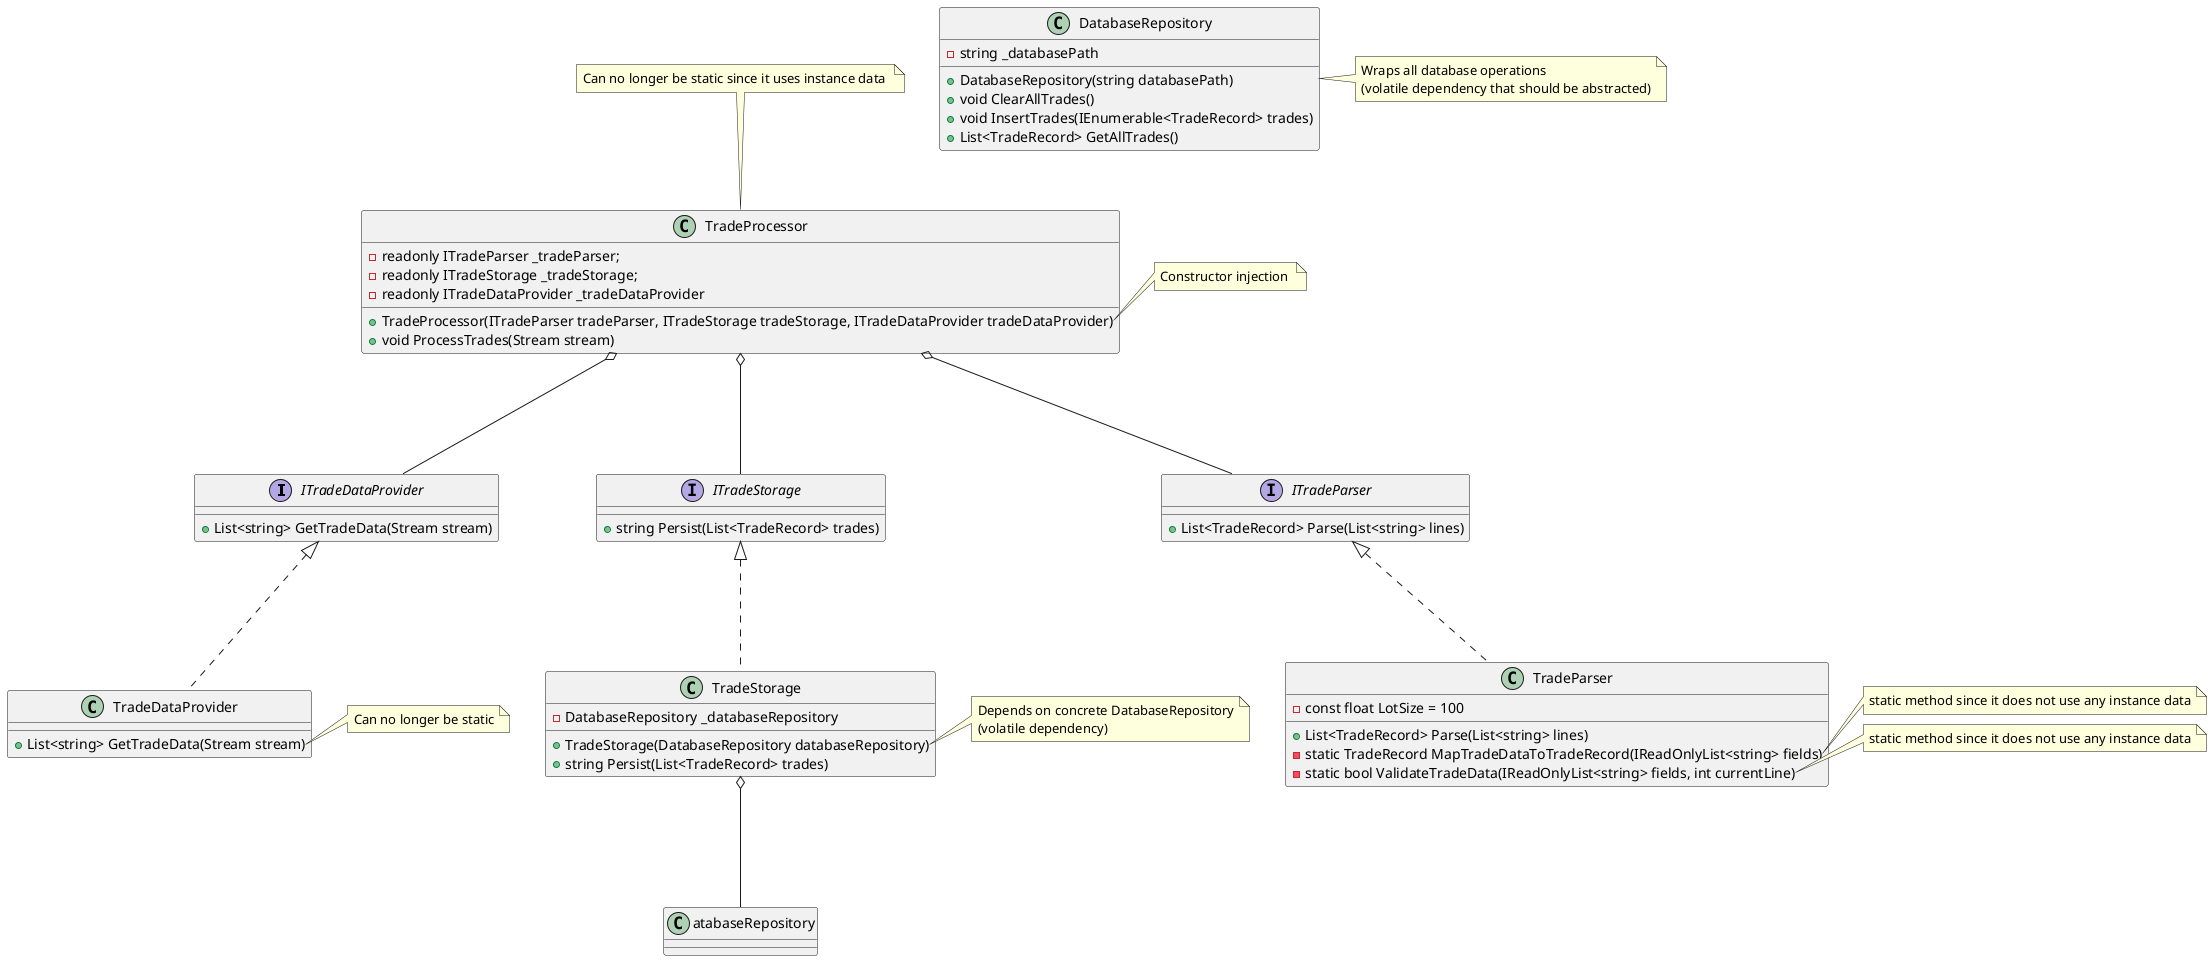﻿@startuml

interface ITradeDataProvider{
+ List<string> GetTradeData(Stream stream)
}
interface ITradeParser
{
 + List<TradeRecord> Parse(List<string> lines)
}
interface ITradeStorage
{
  + string Persist(List<TradeRecord> trades)
}

class DatabaseRepository {
- string _databasePath
+ DatabaseRepository(string databasePath)
+ void ClearAllTrades()
+ void InsertTrades(IEnumerable<TradeRecord> trades)
+ List<TradeRecord> GetAllTrades()
}

class TradeStorage {
- DatabaseRepository _databaseRepository
+ TradeStorage(DatabaseRepository databaseRepository)
+ string Persist(List<TradeRecord> trades)
}

class TradeDataProvider {
+ List<string> GetTradeData(Stream stream)
}
class TradeParser {
- const float LotSize = 100
+ List<TradeRecord> Parse(List<string> lines)
- static TradeRecord MapTradeDataToTradeRecord(IReadOnlyList<string> fields)
- static bool ValidateTradeData(IReadOnlyList<string> fields, int currentLine)
}

note right of TradeParser::MapTradeDataToTradeRecord
static method since it does not use any instance data
end note
note right of TradeParser::ValidateTradeData
static method since it does not use any instance data
end note


class TradeProcessor {
 - readonly ITradeParser _tradeParser;
 - readonly ITradeStorage _tradeStorage;
 - readonly ITradeDataProvider _tradeDataProvider
 + TradeProcessor(ITradeParser tradeParser, ITradeStorage tradeStorage, ITradeDataProvider tradeDataProvider)
 + void ProcessTrades(Stream stream)
}

note top of TradeProcessor
    Can no longer be static since it uses instance data 
end note
note right of TradeProcessor::TradeProcessor
    Constructor injection 
end note

TradeProcessor o---ITradeParser
TradeProcessor o---ITradeDataProvider
TradeProcessor o---ITradeStorage

TradeParser ...up|> ITradeParser
TradeStorage ...up|> ITradeStorage
TradeDataProvider ...up|> ITradeDataProvider

TradeStorage o---DatabaseRepository

note right of TradeDataProvider::GetTradeData
    Can no longer be static
end note

note right of TradeStorage::TradeStorage
    Depends on concrete DatabaseRepository
    (volatile dependency)
end note

note right of DatabaseRepository
    Wraps all database operations
    (volatile dependency that should be abstracted)
end note




@enduml
